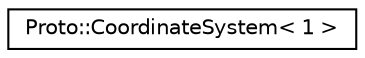 digraph "Graphical Class Hierarchy"
{
  edge [fontname="Helvetica",fontsize="10",labelfontname="Helvetica",labelfontsize="10"];
  node [fontname="Helvetica",fontsize="10",shape=record];
  rankdir="LR";
  Node0 [label="Proto::CoordinateSystem\< 1 \>",height=0.2,width=0.4,color="black", fillcolor="white", style="filled",URL="$classProto_1_1CoordinateSystem.html"];
}
